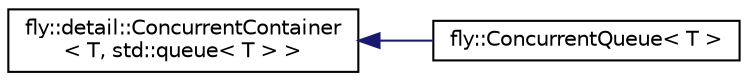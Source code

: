 digraph "Graphical Class Hierarchy"
{
 // LATEX_PDF_SIZE
  edge [fontname="Helvetica",fontsize="10",labelfontname="Helvetica",labelfontsize="10"];
  node [fontname="Helvetica",fontsize="10",shape=record];
  rankdir="LR";
  Node0 [label="fly::detail::ConcurrentContainer\l\< T, std::queue\< T \> \>",height=0.2,width=0.4,color="black", fillcolor="white", style="filled",URL="$classfly_1_1detail_1_1_concurrent_container.html",tooltip=" "];
  Node0 -> Node1 [dir="back",color="midnightblue",fontsize="10",style="solid",fontname="Helvetica"];
  Node1 [label="fly::ConcurrentQueue\< T \>",height=0.2,width=0.4,color="black", fillcolor="white", style="filled",URL="$classfly_1_1_concurrent_queue.html",tooltip=" "];
}

